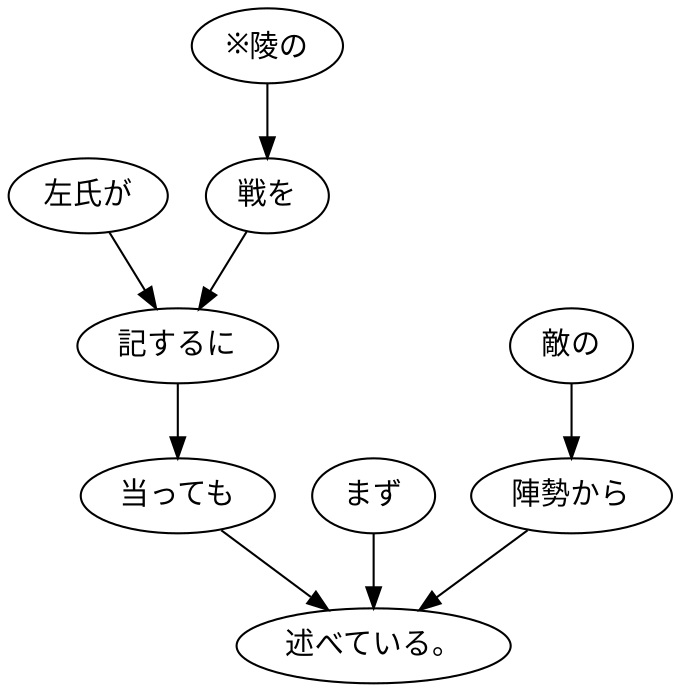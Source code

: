 digraph graph5028 {
	node0 [label="左氏が"];
	node1 [label="※陵の"];
	node2 [label="戦を"];
	node3 [label="記するに"];
	node4 [label="当っても"];
	node5 [label="まず"];
	node6 [label="敵の"];
	node7 [label="陣勢から"];
	node8 [label="述べている。"];
	node0 -> node3;
	node1 -> node2;
	node2 -> node3;
	node3 -> node4;
	node4 -> node8;
	node5 -> node8;
	node6 -> node7;
	node7 -> node8;
}
